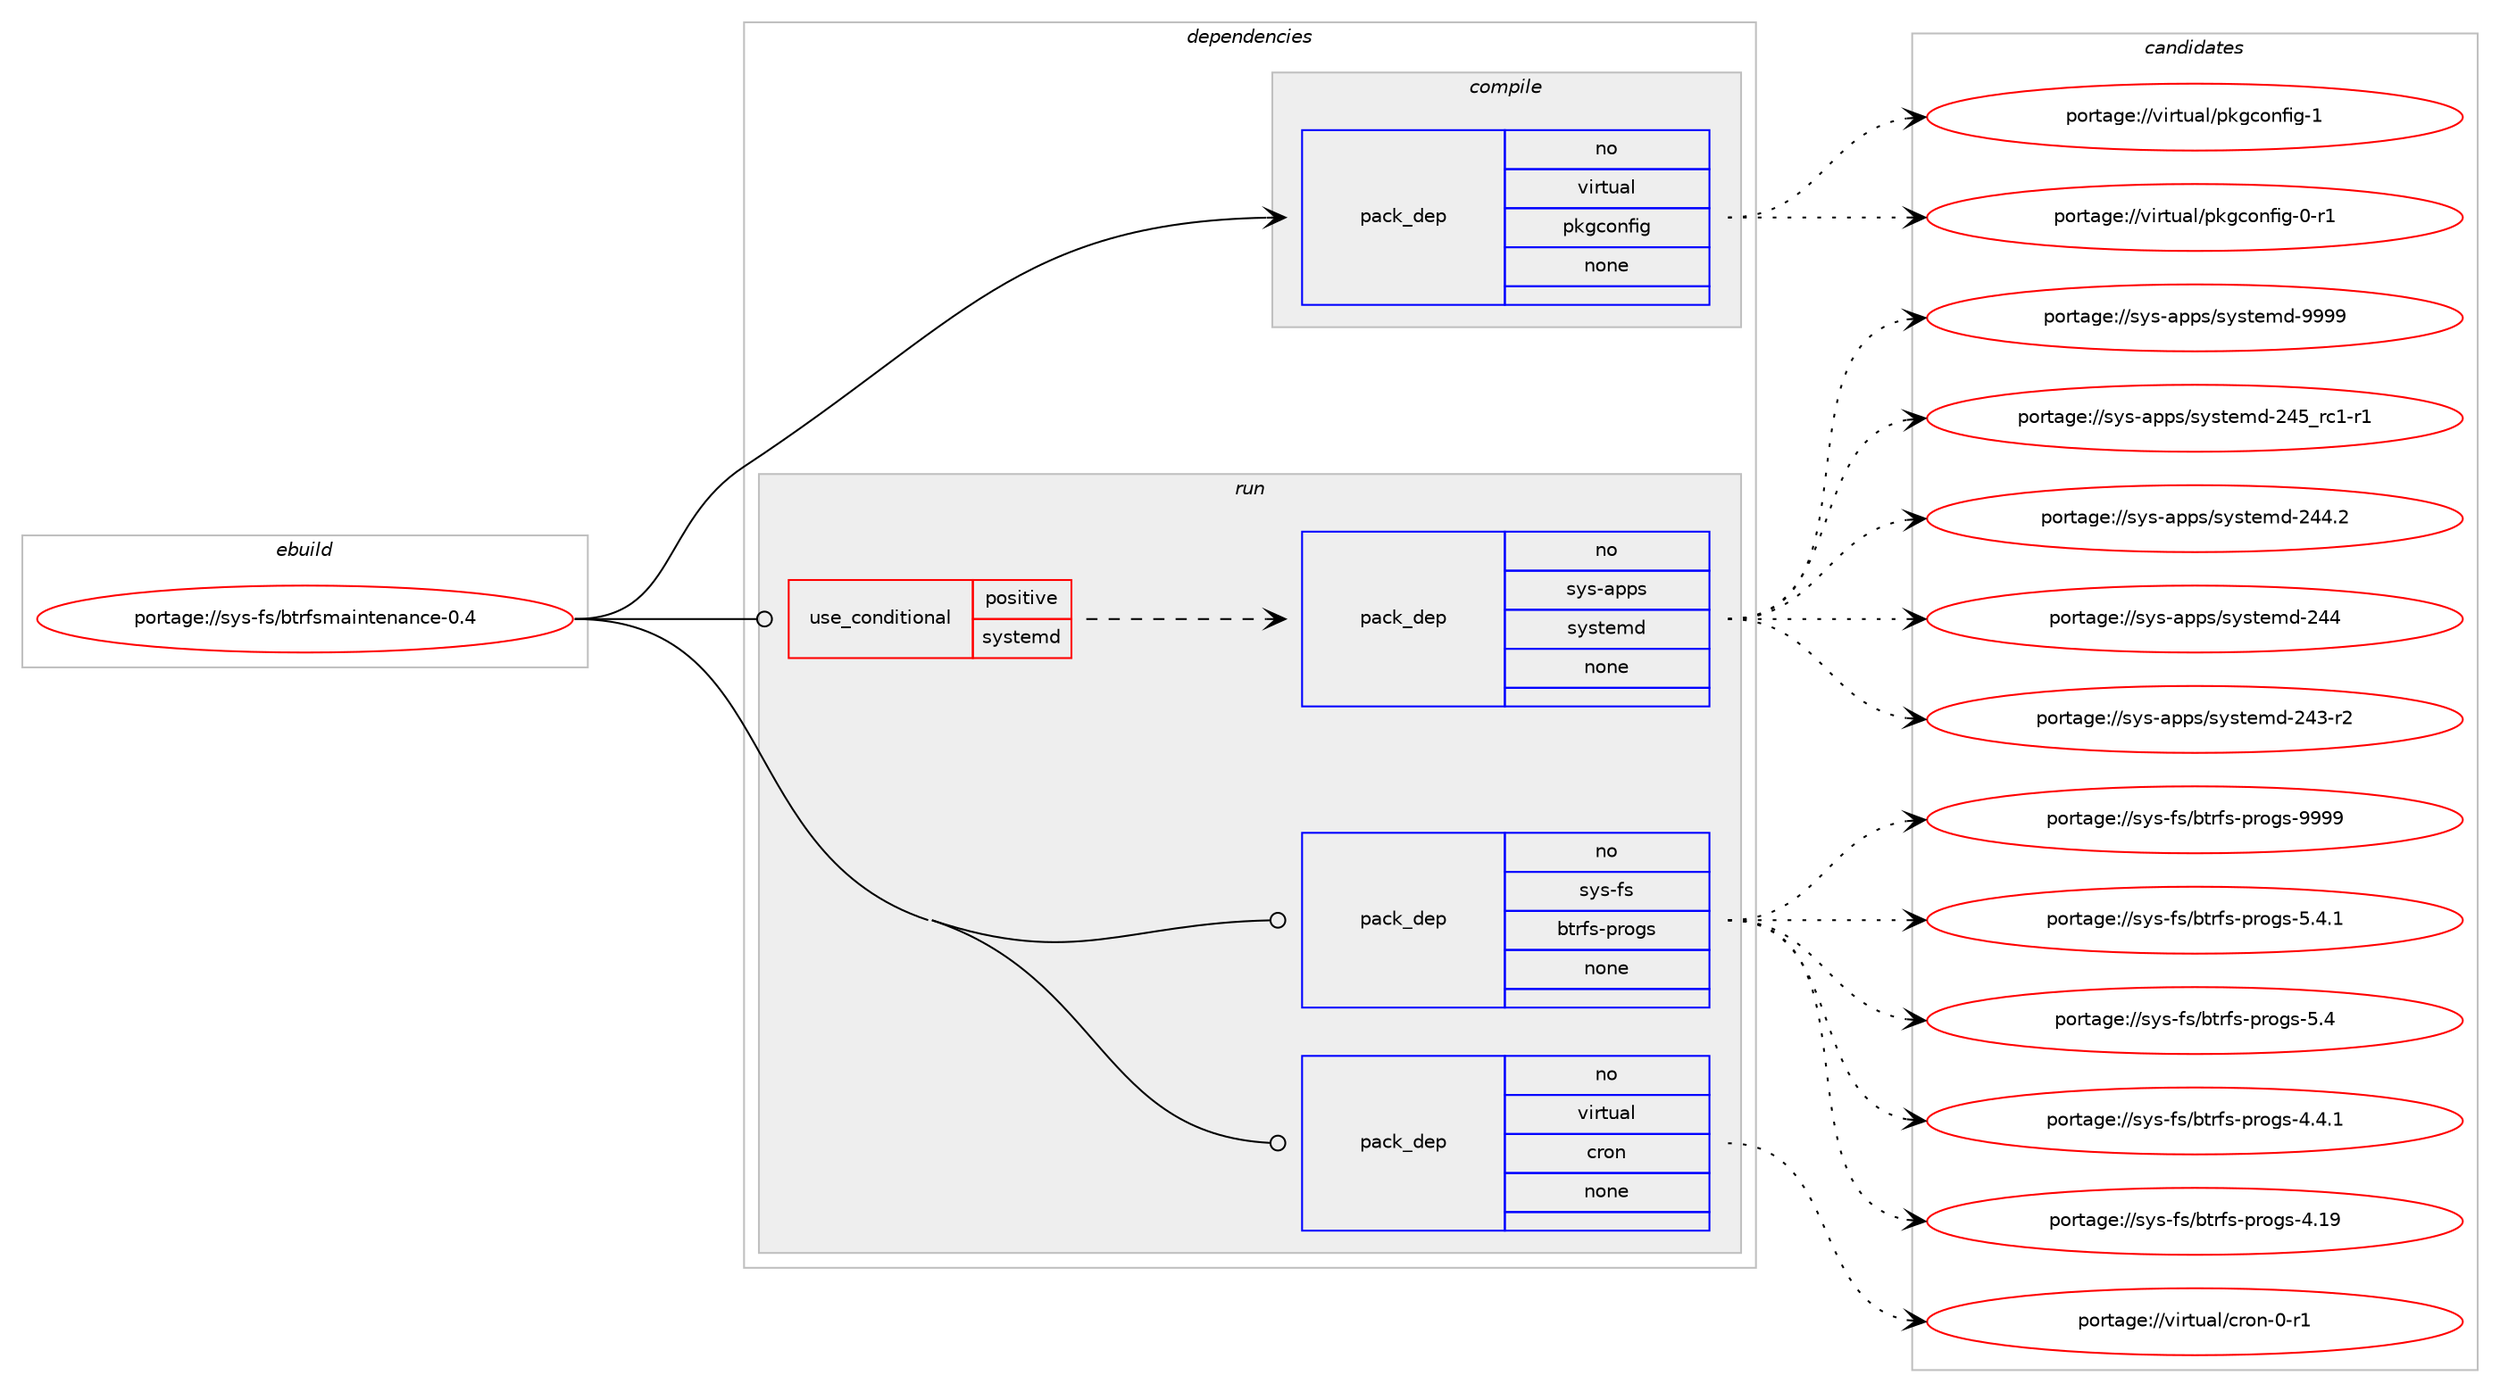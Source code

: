 digraph prolog {

# *************
# Graph options
# *************

newrank=true;
concentrate=true;
compound=true;
graph [rankdir=LR,fontname=Helvetica,fontsize=10,ranksep=1.5];#, ranksep=2.5, nodesep=0.2];
edge  [arrowhead=vee];
node  [fontname=Helvetica,fontsize=10];

# **********
# The ebuild
# **********

subgraph cluster_leftcol {
color=gray;
rank=same;
label=<<i>ebuild</i>>;
id [label="portage://sys-fs/btrfsmaintenance-0.4", color=red, width=4, href="../sys-fs/btrfsmaintenance-0.4.svg"];
}

# ****************
# The dependencies
# ****************

subgraph cluster_midcol {
color=gray;
label=<<i>dependencies</i>>;
subgraph cluster_compile {
fillcolor="#eeeeee";
style=filled;
label=<<i>compile</i>>;
subgraph pack38439 {
dependency49249 [label=<<TABLE BORDER="0" CELLBORDER="1" CELLSPACING="0" CELLPADDING="4" WIDTH="220"><TR><TD ROWSPAN="6" CELLPADDING="30">pack_dep</TD></TR><TR><TD WIDTH="110">no</TD></TR><TR><TD>virtual</TD></TR><TR><TD>pkgconfig</TD></TR><TR><TD>none</TD></TR><TR><TD></TD></TR></TABLE>>, shape=none, color=blue];
}
id:e -> dependency49249:w [weight=20,style="solid",arrowhead="vee"];
}
subgraph cluster_compileandrun {
fillcolor="#eeeeee";
style=filled;
label=<<i>compile and run</i>>;
}
subgraph cluster_run {
fillcolor="#eeeeee";
style=filled;
label=<<i>run</i>>;
subgraph cond9744 {
dependency49250 [label=<<TABLE BORDER="0" CELLBORDER="1" CELLSPACING="0" CELLPADDING="4"><TR><TD ROWSPAN="3" CELLPADDING="10">use_conditional</TD></TR><TR><TD>positive</TD></TR><TR><TD>systemd</TD></TR></TABLE>>, shape=none, color=red];
subgraph pack38440 {
dependency49251 [label=<<TABLE BORDER="0" CELLBORDER="1" CELLSPACING="0" CELLPADDING="4" WIDTH="220"><TR><TD ROWSPAN="6" CELLPADDING="30">pack_dep</TD></TR><TR><TD WIDTH="110">no</TD></TR><TR><TD>sys-apps</TD></TR><TR><TD>systemd</TD></TR><TR><TD>none</TD></TR><TR><TD></TD></TR></TABLE>>, shape=none, color=blue];
}
dependency49250:e -> dependency49251:w [weight=20,style="dashed",arrowhead="vee"];
}
id:e -> dependency49250:w [weight=20,style="solid",arrowhead="odot"];
subgraph pack38441 {
dependency49252 [label=<<TABLE BORDER="0" CELLBORDER="1" CELLSPACING="0" CELLPADDING="4" WIDTH="220"><TR><TD ROWSPAN="6" CELLPADDING="30">pack_dep</TD></TR><TR><TD WIDTH="110">no</TD></TR><TR><TD>sys-fs</TD></TR><TR><TD>btrfs-progs</TD></TR><TR><TD>none</TD></TR><TR><TD></TD></TR></TABLE>>, shape=none, color=blue];
}
id:e -> dependency49252:w [weight=20,style="solid",arrowhead="odot"];
subgraph pack38442 {
dependency49253 [label=<<TABLE BORDER="0" CELLBORDER="1" CELLSPACING="0" CELLPADDING="4" WIDTH="220"><TR><TD ROWSPAN="6" CELLPADDING="30">pack_dep</TD></TR><TR><TD WIDTH="110">no</TD></TR><TR><TD>virtual</TD></TR><TR><TD>cron</TD></TR><TR><TD>none</TD></TR><TR><TD></TD></TR></TABLE>>, shape=none, color=blue];
}
id:e -> dependency49253:w [weight=20,style="solid",arrowhead="odot"];
}
}

# **************
# The candidates
# **************

subgraph cluster_choices {
rank=same;
color=gray;
label=<<i>candidates</i>>;

subgraph choice38439 {
color=black;
nodesep=1;
choice1181051141161179710847112107103991111101021051034549 [label="portage://virtual/pkgconfig-1", color=red, width=4,href="../virtual/pkgconfig-1.svg"];
choice11810511411611797108471121071039911111010210510345484511449 [label="portage://virtual/pkgconfig-0-r1", color=red, width=4,href="../virtual/pkgconfig-0-r1.svg"];
dependency49249:e -> choice1181051141161179710847112107103991111101021051034549:w [style=dotted,weight="100"];
dependency49249:e -> choice11810511411611797108471121071039911111010210510345484511449:w [style=dotted,weight="100"];
}
subgraph choice38440 {
color=black;
nodesep=1;
choice1151211154597112112115471151211151161011091004557575757 [label="portage://sys-apps/systemd-9999", color=red, width=4,href="../sys-apps/systemd-9999.svg"];
choice115121115459711211211547115121115116101109100455052539511499494511449 [label="portage://sys-apps/systemd-245_rc1-r1", color=red, width=4,href="../sys-apps/systemd-245_rc1-r1.svg"];
choice115121115459711211211547115121115116101109100455052524650 [label="portage://sys-apps/systemd-244.2", color=red, width=4,href="../sys-apps/systemd-244.2.svg"];
choice11512111545971121121154711512111511610110910045505252 [label="portage://sys-apps/systemd-244", color=red, width=4,href="../sys-apps/systemd-244.svg"];
choice115121115459711211211547115121115116101109100455052514511450 [label="portage://sys-apps/systemd-243-r2", color=red, width=4,href="../sys-apps/systemd-243-r2.svg"];
dependency49251:e -> choice1151211154597112112115471151211151161011091004557575757:w [style=dotted,weight="100"];
dependency49251:e -> choice115121115459711211211547115121115116101109100455052539511499494511449:w [style=dotted,weight="100"];
dependency49251:e -> choice115121115459711211211547115121115116101109100455052524650:w [style=dotted,weight="100"];
dependency49251:e -> choice11512111545971121121154711512111511610110910045505252:w [style=dotted,weight="100"];
dependency49251:e -> choice115121115459711211211547115121115116101109100455052514511450:w [style=dotted,weight="100"];
}
subgraph choice38441 {
color=black;
nodesep=1;
choice115121115451021154798116114102115451121141111031154557575757 [label="portage://sys-fs/btrfs-progs-9999", color=red, width=4,href="../sys-fs/btrfs-progs-9999.svg"];
choice11512111545102115479811611410211545112114111103115455346524649 [label="portage://sys-fs/btrfs-progs-5.4.1", color=red, width=4,href="../sys-fs/btrfs-progs-5.4.1.svg"];
choice1151211154510211547981161141021154511211411110311545534652 [label="portage://sys-fs/btrfs-progs-5.4", color=red, width=4,href="../sys-fs/btrfs-progs-5.4.svg"];
choice11512111545102115479811611410211545112114111103115455246524649 [label="portage://sys-fs/btrfs-progs-4.4.1", color=red, width=4,href="../sys-fs/btrfs-progs-4.4.1.svg"];
choice115121115451021154798116114102115451121141111031154552464957 [label="portage://sys-fs/btrfs-progs-4.19", color=red, width=4,href="../sys-fs/btrfs-progs-4.19.svg"];
dependency49252:e -> choice115121115451021154798116114102115451121141111031154557575757:w [style=dotted,weight="100"];
dependency49252:e -> choice11512111545102115479811611410211545112114111103115455346524649:w [style=dotted,weight="100"];
dependency49252:e -> choice1151211154510211547981161141021154511211411110311545534652:w [style=dotted,weight="100"];
dependency49252:e -> choice11512111545102115479811611410211545112114111103115455246524649:w [style=dotted,weight="100"];
dependency49252:e -> choice115121115451021154798116114102115451121141111031154552464957:w [style=dotted,weight="100"];
}
subgraph choice38442 {
color=black;
nodesep=1;
choice11810511411611797108479911411111045484511449 [label="portage://virtual/cron-0-r1", color=red, width=4,href="../virtual/cron-0-r1.svg"];
dependency49253:e -> choice11810511411611797108479911411111045484511449:w [style=dotted,weight="100"];
}
}

}
